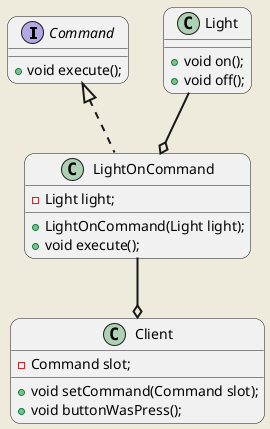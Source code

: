 @startuml

'skinparam packageStyle rect
skinparam backgroundColor #EEEBDC
skinparam roundcorner 20
skinparam sequenceArrowThickness 2
'skinparam handwritten true

interface Command{
    +void execute();
}

class Light{
    +void on();
    +void off();
}

class LightOnCommand{
    -Light light;
    +LightOnCommand(Light light);
    +void execute();
}

Command <|.. LightOnCommand
Light --o LightOnCommand

class Client { 
    -Command slot;

    +void setCommand(Command slot);
    +void buttonWasPress();
}

LightOnCommand --o Client

@enduml